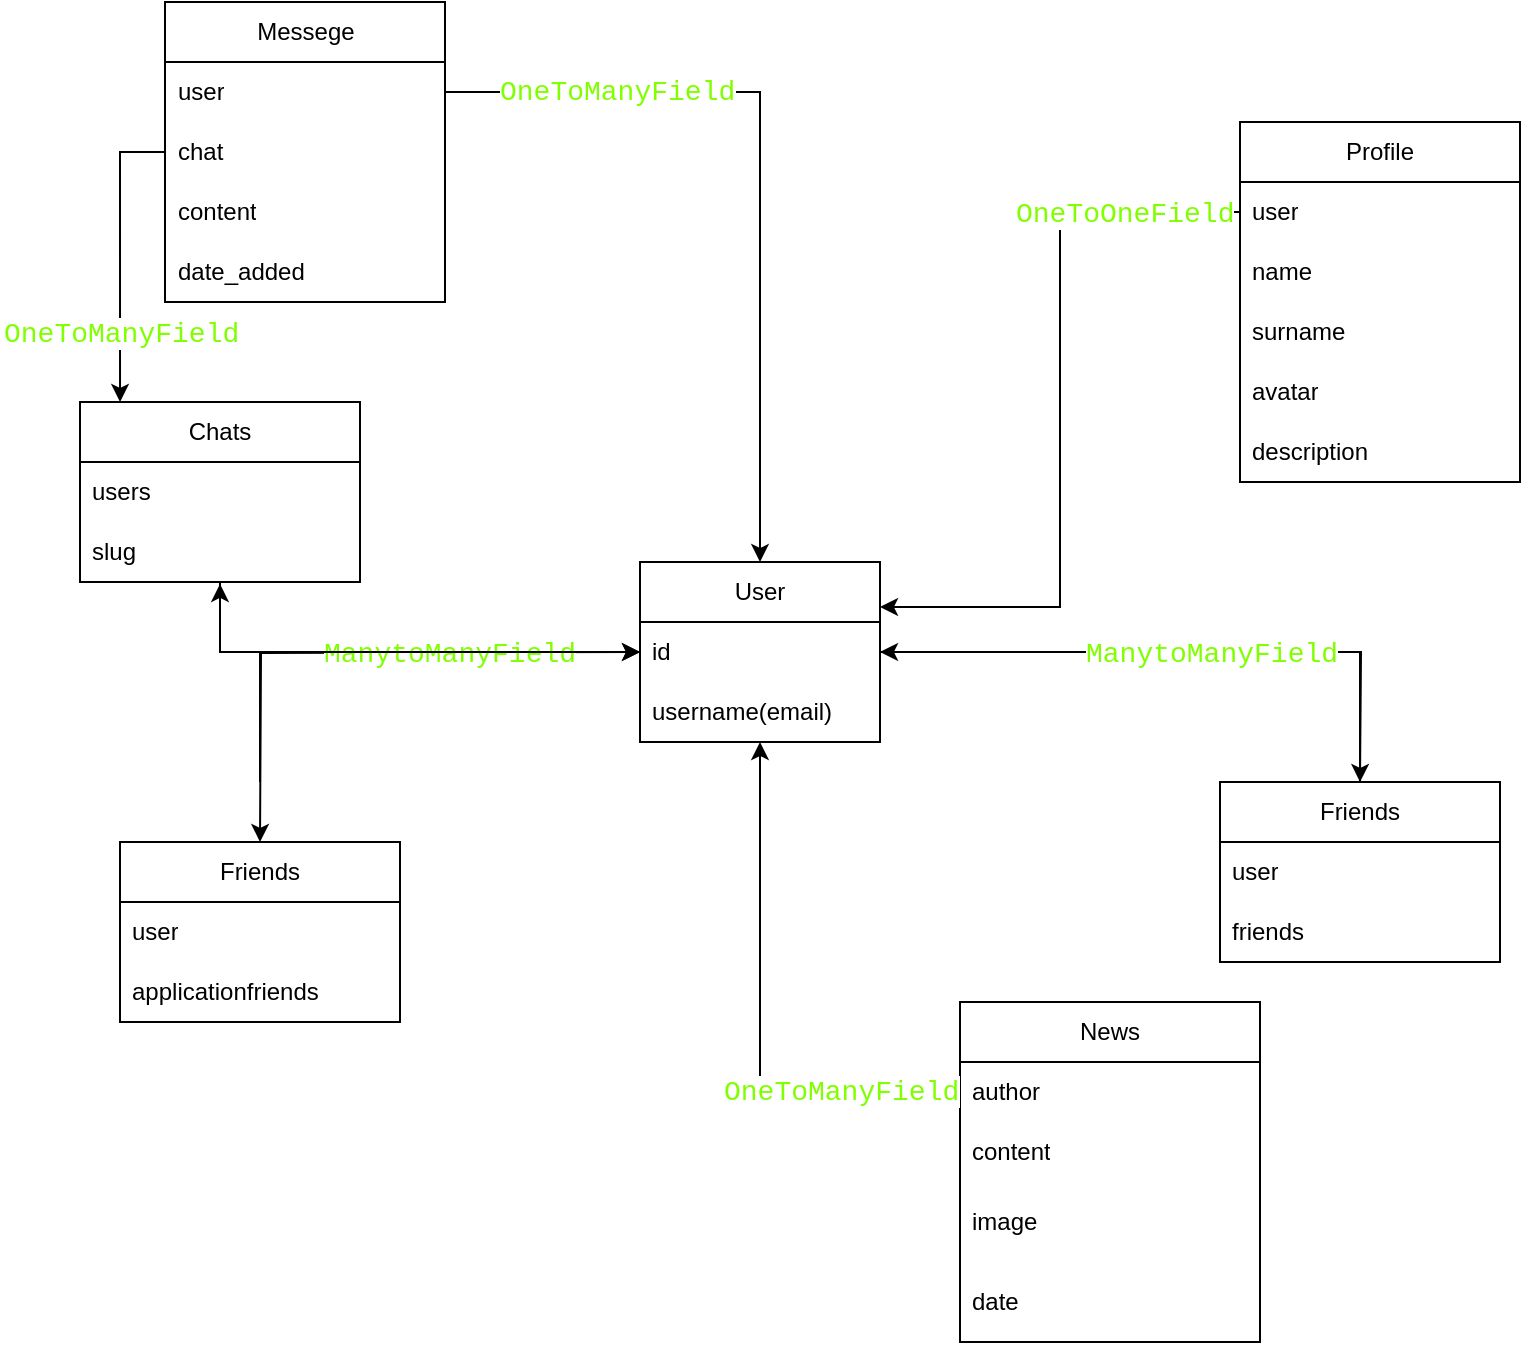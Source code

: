 <mxfile version="23.0.2" type="device">
  <diagram name="Страница — 1" id="-bYhfY6eNMoUD6Uy8IfQ">
    <mxGraphModel dx="2261" dy="780" grid="1" gridSize="10" guides="1" tooltips="1" connect="1" arrows="1" fold="1" page="1" pageScale="1" pageWidth="827" pageHeight="1169" math="0" shadow="0">
      <root>
        <mxCell id="0" />
        <mxCell id="1" parent="0" />
        <mxCell id="zaGGklNgnagbpcNtSMc4-3" value="Profile" style="swimlane;fontStyle=0;childLayout=stackLayout;horizontal=1;startSize=30;horizontalStack=0;resizeParent=1;resizeParentMax=0;resizeLast=0;collapsible=1;marginBottom=0;whiteSpace=wrap;html=1;" parent="1" vertex="1">
          <mxGeometry x="-200" y="70" width="140" height="180" as="geometry" />
        </mxCell>
        <mxCell id="zaGGklNgnagbpcNtSMc4-27" value="user" style="text;strokeColor=none;fillColor=none;align=left;verticalAlign=middle;spacingLeft=4;spacingRight=4;overflow=hidden;points=[[0,0.5],[1,0.5]];portConstraint=eastwest;rotatable=0;whiteSpace=wrap;html=1;" parent="zaGGklNgnagbpcNtSMc4-3" vertex="1">
          <mxGeometry y="30" width="140" height="30" as="geometry" />
        </mxCell>
        <mxCell id="zaGGklNgnagbpcNtSMc4-4" value="name" style="text;strokeColor=none;fillColor=none;align=left;verticalAlign=middle;spacingLeft=4;spacingRight=4;overflow=hidden;points=[[0,0.5],[1,0.5]];portConstraint=eastwest;rotatable=0;whiteSpace=wrap;html=1;" parent="zaGGklNgnagbpcNtSMc4-3" vertex="1">
          <mxGeometry y="60" width="140" height="30" as="geometry" />
        </mxCell>
        <mxCell id="zaGGklNgnagbpcNtSMc4-5" value="surname" style="text;strokeColor=none;fillColor=none;align=left;verticalAlign=middle;spacingLeft=4;spacingRight=4;overflow=hidden;points=[[0,0.5],[1,0.5]];portConstraint=eastwest;rotatable=0;whiteSpace=wrap;html=1;" parent="zaGGklNgnagbpcNtSMc4-3" vertex="1">
          <mxGeometry y="90" width="140" height="30" as="geometry" />
        </mxCell>
        <mxCell id="zaGGklNgnagbpcNtSMc4-6" value="avatar" style="text;strokeColor=none;fillColor=none;align=left;verticalAlign=middle;spacingLeft=4;spacingRight=4;overflow=hidden;points=[[0,0.5],[1,0.5]];portConstraint=eastwest;rotatable=0;whiteSpace=wrap;html=1;" parent="zaGGklNgnagbpcNtSMc4-3" vertex="1">
          <mxGeometry y="120" width="140" height="30" as="geometry" />
        </mxCell>
        <mxCell id="zaGGklNgnagbpcNtSMc4-13" value="description" style="text;strokeColor=none;fillColor=none;align=left;verticalAlign=middle;spacingLeft=4;spacingRight=4;overflow=hidden;points=[[0,0.5],[1,0.5]];portConstraint=eastwest;rotatable=0;whiteSpace=wrap;html=1;" parent="zaGGklNgnagbpcNtSMc4-3" vertex="1">
          <mxGeometry y="150" width="140" height="30" as="geometry" />
        </mxCell>
        <mxCell id="zaGGklNgnagbpcNtSMc4-36" style="edgeStyle=orthogonalEdgeStyle;rounded=0;orthogonalLoop=1;jettySize=auto;html=1;" parent="1" source="zaGGklNgnagbpcNtSMc4-7" edge="1">
          <mxGeometry relative="1" as="geometry">
            <mxPoint x="-140.0" y="400" as="targetPoint" />
          </mxGeometry>
        </mxCell>
        <mxCell id="8_eLsNza2eU6WXyvSuzs-7" style="edgeStyle=orthogonalEdgeStyle;rounded=0;orthogonalLoop=1;jettySize=auto;html=1;entryX=0.5;entryY=0;entryDx=0;entryDy=0;" edge="1" parent="1">
          <mxGeometry relative="1" as="geometry">
            <mxPoint x="-500" y="335" as="sourcePoint" />
            <mxPoint x="-690" y="430" as="targetPoint" />
          </mxGeometry>
        </mxCell>
        <mxCell id="zaGGklNgnagbpcNtSMc4-7" value="User" style="swimlane;fontStyle=0;childLayout=stackLayout;horizontal=1;startSize=30;horizontalStack=0;resizeParent=1;resizeParentMax=0;resizeLast=0;collapsible=1;marginBottom=0;whiteSpace=wrap;html=1;" parent="1" vertex="1">
          <mxGeometry x="-500" y="290" width="120" height="90" as="geometry" />
        </mxCell>
        <mxCell id="zaGGklNgnagbpcNtSMc4-8" value="id" style="text;strokeColor=none;fillColor=none;align=left;verticalAlign=middle;spacingLeft=4;spacingRight=4;overflow=hidden;points=[[0,0.5],[1,0.5]];portConstraint=eastwest;rotatable=0;whiteSpace=wrap;html=1;" parent="zaGGklNgnagbpcNtSMc4-7" vertex="1">
          <mxGeometry y="30" width="120" height="30" as="geometry" />
        </mxCell>
        <mxCell id="zaGGklNgnagbpcNtSMc4-9" value="username(email)" style="text;strokeColor=none;fillColor=none;align=left;verticalAlign=middle;spacingLeft=4;spacingRight=4;overflow=hidden;points=[[0,0.5],[1,0.5]];portConstraint=eastwest;rotatable=0;whiteSpace=wrap;html=1;" parent="zaGGklNgnagbpcNtSMc4-7" vertex="1">
          <mxGeometry y="60" width="120" height="30" as="geometry" />
        </mxCell>
        <mxCell id="zaGGklNgnagbpcNtSMc4-17" value="News" style="swimlane;fontStyle=0;childLayout=stackLayout;horizontal=1;startSize=30;horizontalStack=0;resizeParent=1;resizeParentMax=0;resizeLast=0;collapsible=1;marginBottom=0;whiteSpace=wrap;html=1;" parent="1" vertex="1">
          <mxGeometry x="-340" y="510" width="150" height="170" as="geometry" />
        </mxCell>
        <mxCell id="zaGGklNgnagbpcNtSMc4-18" value="author" style="text;strokeColor=none;fillColor=none;align=left;verticalAlign=middle;spacingLeft=4;spacingRight=4;overflow=hidden;points=[[0,0.5],[1,0.5]];portConstraint=eastwest;rotatable=0;whiteSpace=wrap;html=1;" parent="zaGGklNgnagbpcNtSMc4-17" vertex="1">
          <mxGeometry y="30" width="150" height="30" as="geometry" />
        </mxCell>
        <mxCell id="zaGGklNgnagbpcNtSMc4-19" value="content" style="text;strokeColor=none;fillColor=none;align=left;verticalAlign=middle;spacingLeft=4;spacingRight=4;overflow=hidden;points=[[0,0.5],[1,0.5]];portConstraint=eastwest;rotatable=0;whiteSpace=wrap;html=1;" parent="zaGGklNgnagbpcNtSMc4-17" vertex="1">
          <mxGeometry y="60" width="150" height="30" as="geometry" />
        </mxCell>
        <mxCell id="zaGGklNgnagbpcNtSMc4-20" value="image" style="text;strokeColor=none;fillColor=none;align=left;verticalAlign=middle;spacingLeft=4;spacingRight=4;overflow=hidden;points=[[0,0.5],[1,0.5]];portConstraint=eastwest;rotatable=0;whiteSpace=wrap;html=1;" parent="zaGGklNgnagbpcNtSMc4-17" vertex="1">
          <mxGeometry y="90" width="150" height="40" as="geometry" />
        </mxCell>
        <mxCell id="zaGGklNgnagbpcNtSMc4-56" value="date" style="text;strokeColor=none;fillColor=none;align=left;verticalAlign=middle;spacingLeft=4;spacingRight=4;overflow=hidden;points=[[0,0.5],[1,0.5]];portConstraint=eastwest;rotatable=0;whiteSpace=wrap;html=1;" parent="zaGGklNgnagbpcNtSMc4-17" vertex="1">
          <mxGeometry y="130" width="150" height="40" as="geometry" />
        </mxCell>
        <mxCell id="zaGGklNgnagbpcNtSMc4-28" style="edgeStyle=orthogonalEdgeStyle;rounded=0;orthogonalLoop=1;jettySize=auto;html=1;entryX=1;entryY=0.25;entryDx=0;entryDy=0;" parent="1" source="zaGGklNgnagbpcNtSMc4-27" target="zaGGklNgnagbpcNtSMc4-7" edge="1">
          <mxGeometry relative="1" as="geometry" />
        </mxCell>
        <mxCell id="zaGGklNgnagbpcNtSMc4-34" style="edgeStyle=orthogonalEdgeStyle;rounded=0;orthogonalLoop=1;jettySize=auto;html=1;" parent="1" source="zaGGklNgnagbpcNtSMc4-30" target="zaGGklNgnagbpcNtSMc4-7" edge="1">
          <mxGeometry relative="1" as="geometry">
            <Array as="points">
              <mxPoint x="-140" y="335" />
            </Array>
          </mxGeometry>
        </mxCell>
        <mxCell id="zaGGklNgnagbpcNtSMc4-30" value="Friends" style="swimlane;fontStyle=0;childLayout=stackLayout;horizontal=1;startSize=30;horizontalStack=0;resizeParent=1;resizeParentMax=0;resizeLast=0;collapsible=1;marginBottom=0;whiteSpace=wrap;html=1;" parent="1" vertex="1">
          <mxGeometry x="-210" y="400" width="140" height="90" as="geometry" />
        </mxCell>
        <mxCell id="zaGGklNgnagbpcNtSMc4-31" value="user" style="text;strokeColor=none;fillColor=none;align=left;verticalAlign=middle;spacingLeft=4;spacingRight=4;overflow=hidden;points=[[0,0.5],[1,0.5]];portConstraint=eastwest;rotatable=0;whiteSpace=wrap;html=1;" parent="zaGGklNgnagbpcNtSMc4-30" vertex="1">
          <mxGeometry y="30" width="140" height="30" as="geometry" />
        </mxCell>
        <mxCell id="8_eLsNza2eU6WXyvSuzs-1" value="friends" style="text;strokeColor=none;fillColor=none;align=left;verticalAlign=middle;spacingLeft=4;spacingRight=4;overflow=hidden;points=[[0,0.5],[1,0.5]];portConstraint=eastwest;rotatable=0;whiteSpace=wrap;html=1;" vertex="1" parent="zaGGklNgnagbpcNtSMc4-30">
          <mxGeometry y="60" width="140" height="30" as="geometry" />
        </mxCell>
        <mxCell id="zaGGklNgnagbpcNtSMc4-44" style="edgeStyle=orthogonalEdgeStyle;rounded=0;orthogonalLoop=1;jettySize=auto;html=1;entryX=0;entryY=0.5;entryDx=0;entryDy=0;" parent="1" source="zaGGklNgnagbpcNtSMc4-39" target="zaGGklNgnagbpcNtSMc4-8" edge="1">
          <mxGeometry relative="1" as="geometry" />
        </mxCell>
        <mxCell id="zaGGklNgnagbpcNtSMc4-39" value="Chats" style="swimlane;fontStyle=0;childLayout=stackLayout;horizontal=1;startSize=30;horizontalStack=0;resizeParent=1;resizeParentMax=0;resizeLast=0;collapsible=1;marginBottom=0;whiteSpace=wrap;html=1;" parent="1" vertex="1">
          <mxGeometry x="-780" y="210" width="140" height="90" as="geometry" />
        </mxCell>
        <mxCell id="zaGGklNgnagbpcNtSMc4-40" value="users" style="text;strokeColor=none;fillColor=none;align=left;verticalAlign=middle;spacingLeft=4;spacingRight=4;overflow=hidden;points=[[0,0.5],[1,0.5]];portConstraint=eastwest;rotatable=0;whiteSpace=wrap;html=1;" parent="zaGGklNgnagbpcNtSMc4-39" vertex="1">
          <mxGeometry y="30" width="140" height="30" as="geometry" />
        </mxCell>
        <mxCell id="zaGGklNgnagbpcNtSMc4-41" value="slug" style="text;strokeColor=none;fillColor=none;align=left;verticalAlign=middle;spacingLeft=4;spacingRight=4;overflow=hidden;points=[[0,0.5],[1,0.5]];portConstraint=eastwest;rotatable=0;whiteSpace=wrap;html=1;" parent="zaGGklNgnagbpcNtSMc4-39" vertex="1">
          <mxGeometry y="60" width="140" height="30" as="geometry" />
        </mxCell>
        <mxCell id="zaGGklNgnagbpcNtSMc4-45" value="Messege" style="swimlane;fontStyle=0;childLayout=stackLayout;horizontal=1;startSize=30;horizontalStack=0;resizeParent=1;resizeParentMax=0;resizeLast=0;collapsible=1;marginBottom=0;whiteSpace=wrap;html=1;" parent="1" vertex="1">
          <mxGeometry x="-737.5" y="10" width="140" height="150" as="geometry" />
        </mxCell>
        <mxCell id="zaGGklNgnagbpcNtSMc4-46" value="user" style="text;strokeColor=none;fillColor=none;align=left;verticalAlign=middle;spacingLeft=4;spacingRight=4;overflow=hidden;points=[[0,0.5],[1,0.5]];portConstraint=eastwest;rotatable=0;whiteSpace=wrap;html=1;" parent="zaGGklNgnagbpcNtSMc4-45" vertex="1">
          <mxGeometry y="30" width="140" height="30" as="geometry" />
        </mxCell>
        <mxCell id="zaGGklNgnagbpcNtSMc4-47" value="chat" style="text;strokeColor=none;fillColor=none;align=left;verticalAlign=middle;spacingLeft=4;spacingRight=4;overflow=hidden;points=[[0,0.5],[1,0.5]];portConstraint=eastwest;rotatable=0;whiteSpace=wrap;html=1;" parent="zaGGklNgnagbpcNtSMc4-45" vertex="1">
          <mxGeometry y="60" width="140" height="30" as="geometry" />
        </mxCell>
        <mxCell id="zaGGklNgnagbpcNtSMc4-48" value="content" style="text;strokeColor=none;fillColor=none;align=left;verticalAlign=middle;spacingLeft=4;spacingRight=4;overflow=hidden;points=[[0,0.5],[1,0.5]];portConstraint=eastwest;rotatable=0;whiteSpace=wrap;html=1;" parent="zaGGklNgnagbpcNtSMc4-45" vertex="1">
          <mxGeometry y="90" width="140" height="30" as="geometry" />
        </mxCell>
        <mxCell id="zaGGklNgnagbpcNtSMc4-51" value="date_added" style="text;strokeColor=none;fillColor=none;align=left;verticalAlign=middle;spacingLeft=4;spacingRight=4;overflow=hidden;points=[[0,0.5],[1,0.5]];portConstraint=eastwest;rotatable=0;whiteSpace=wrap;html=1;" parent="zaGGklNgnagbpcNtSMc4-45" vertex="1">
          <mxGeometry y="120" width="140" height="30" as="geometry" />
        </mxCell>
        <mxCell id="zaGGklNgnagbpcNtSMc4-57" value="&lt;div style=&quot;font-family: Consolas, &amp;quot;Courier New&amp;quot;, monospace; font-weight: normal; font-size: 14px; line-height: 19px;&quot;&gt;&lt;div style=&quot;&quot;&gt;&lt;span style=&quot;background-color: rgb(255, 255, 255);&quot;&gt;ManytoManyField&lt;/span&gt;&lt;/div&gt;&lt;/div&gt;" style="text;whiteSpace=wrap;html=1;fontColor=#80FF00;" parent="1" vertex="1">
          <mxGeometry x="-278.75" y="320" width="97.5" height="25" as="geometry" />
        </mxCell>
        <mxCell id="zaGGklNgnagbpcNtSMc4-58" style="edgeStyle=orthogonalEdgeStyle;rounded=0;orthogonalLoop=1;jettySize=auto;html=1;entryX=0.5;entryY=1.033;entryDx=0;entryDy=0;entryPerimeter=0;" parent="1" source="zaGGklNgnagbpcNtSMc4-7" target="zaGGklNgnagbpcNtSMc4-41" edge="1">
          <mxGeometry relative="1" as="geometry">
            <Array as="points">
              <mxPoint x="-710" y="335" />
            </Array>
          </mxGeometry>
        </mxCell>
        <mxCell id="zaGGklNgnagbpcNtSMc4-62" style="edgeStyle=orthogonalEdgeStyle;rounded=0;orthogonalLoop=1;jettySize=auto;html=1;entryX=0.5;entryY=0;entryDx=0;entryDy=0;" parent="1" source="zaGGklNgnagbpcNtSMc4-46" target="zaGGklNgnagbpcNtSMc4-7" edge="1">
          <mxGeometry relative="1" as="geometry" />
        </mxCell>
        <mxCell id="zaGGklNgnagbpcNtSMc4-63" style="edgeStyle=orthogonalEdgeStyle;rounded=0;orthogonalLoop=1;jettySize=auto;html=1;entryX=0.143;entryY=0;entryDx=0;entryDy=0;entryPerimeter=0;" parent="1" source="zaGGklNgnagbpcNtSMc4-47" target="zaGGklNgnagbpcNtSMc4-39" edge="1">
          <mxGeometry relative="1" as="geometry" />
        </mxCell>
        <mxCell id="zaGGklNgnagbpcNtSMc4-64" style="edgeStyle=orthogonalEdgeStyle;rounded=0;orthogonalLoop=1;jettySize=auto;html=1;" parent="1" source="zaGGklNgnagbpcNtSMc4-18" target="zaGGklNgnagbpcNtSMc4-7" edge="1">
          <mxGeometry relative="1" as="geometry" />
        </mxCell>
        <mxCell id="zaGGklNgnagbpcNtSMc4-53" value="&lt;span style=&quot;color: rgb(128, 255, 0); font-family: Consolas, &amp;quot;Courier New&amp;quot;, monospace; font-size: 14px; font-style: normal; font-variant-ligatures: normal; font-variant-caps: normal; font-weight: 400; letter-spacing: normal; orphans: 2; text-align: left; text-indent: 0px; text-transform: none; widows: 2; word-spacing: 0px; -webkit-text-stroke-width: 0px; background-color: rgb(255, 255, 255); text-decoration-thickness: initial; text-decoration-style: initial; text-decoration-color: initial; float: none; display: inline !important;&quot;&gt;OneToManyField&lt;/span&gt;" style="text;whiteSpace=wrap;html=1;" parent="1" vertex="1">
          <mxGeometry x="-572.5" y="40" width="140" height="40" as="geometry" />
        </mxCell>
        <mxCell id="zaGGklNgnagbpcNtSMc4-16" value="&lt;div style=&quot;font-family: Consolas, &amp;quot;Courier New&amp;quot;, monospace; font-weight: normal; font-size: 14px; line-height: 19px;&quot;&gt;&lt;div style=&quot;&quot;&gt;&lt;span style=&quot;background-color: rgb(255, 255, 255);&quot;&gt;OneToOneField&lt;/span&gt;&lt;/div&gt;&lt;/div&gt;" style="text;whiteSpace=wrap;html=1;fontColor=#80FF00;" parent="1" vertex="1">
          <mxGeometry x="-313.75" y="100" width="97.5" height="30" as="geometry" />
        </mxCell>
        <mxCell id="zaGGklNgnagbpcNtSMc4-29" value="&lt;div style=&quot;font-family: Consolas, &amp;quot;Courier New&amp;quot;, monospace; font-weight: normal; font-size: 14px; line-height: 19px;&quot;&gt;&lt;div style=&quot;&quot;&gt;&lt;span style=&quot;background-color: rgb(255, 255, 255);&quot;&gt;OneToManyField&lt;/span&gt;&lt;/div&gt;&lt;/div&gt;" style="text;whiteSpace=wrap;html=1;fontColor=#80FF00;" parent="1" vertex="1">
          <mxGeometry x="-820" y="160" width="97.5" height="30" as="geometry" />
        </mxCell>
        <mxCell id="zaGGklNgnagbpcNtSMc4-38" value="&lt;div style=&quot;font-family: Consolas, &amp;quot;Courier New&amp;quot;, monospace; font-weight: normal; font-size: 14px; line-height: 19px;&quot;&gt;&lt;div style=&quot;&quot;&gt;&lt;span style=&quot;background-color: rgb(255, 255, 255);&quot;&gt;ManytoManyField&lt;/span&gt;&lt;/div&gt;&lt;/div&gt;" style="text;whiteSpace=wrap;html=1;fontColor=#80FF00;" parent="1" vertex="1">
          <mxGeometry x="-660" y="320" width="97.5" height="25" as="geometry" />
        </mxCell>
        <mxCell id="zaGGklNgnagbpcNtSMc4-54" value="&lt;span style=&quot;color: rgb(128, 255, 0); font-family: Consolas, &amp;quot;Courier New&amp;quot;, monospace; font-size: 14px; font-style: normal; font-variant-ligatures: normal; font-variant-caps: normal; font-weight: 400; letter-spacing: normal; orphans: 2; text-align: left; text-indent: 0px; text-transform: none; widows: 2; word-spacing: 0px; -webkit-text-stroke-width: 0px; background-color: rgb(255, 255, 255); text-decoration-thickness: initial; text-decoration-style: initial; text-decoration-color: initial; float: none; display: inline !important;&quot;&gt;OneToManyField&lt;/span&gt;" style="text;whiteSpace=wrap;html=1;" parent="1" vertex="1">
          <mxGeometry x="-460" y="540" width="140" height="40" as="geometry" />
        </mxCell>
        <mxCell id="8_eLsNza2eU6WXyvSuzs-6" style="edgeStyle=orthogonalEdgeStyle;rounded=0;orthogonalLoop=1;jettySize=auto;html=1;" edge="1" parent="1">
          <mxGeometry relative="1" as="geometry">
            <mxPoint x="-690" y="400" as="sourcePoint" />
            <mxPoint x="-500" y="335" as="targetPoint" />
            <Array as="points">
              <mxPoint x="-690" y="335" />
            </Array>
          </mxGeometry>
        </mxCell>
        <mxCell id="8_eLsNza2eU6WXyvSuzs-2" value="Friends" style="swimlane;fontStyle=0;childLayout=stackLayout;horizontal=1;startSize=30;horizontalStack=0;resizeParent=1;resizeParentMax=0;resizeLast=0;collapsible=1;marginBottom=0;whiteSpace=wrap;html=1;" vertex="1" parent="1">
          <mxGeometry x="-760" y="430" width="140" height="90" as="geometry" />
        </mxCell>
        <mxCell id="8_eLsNza2eU6WXyvSuzs-3" value="user" style="text;strokeColor=none;fillColor=none;align=left;verticalAlign=middle;spacingLeft=4;spacingRight=4;overflow=hidden;points=[[0,0.5],[1,0.5]];portConstraint=eastwest;rotatable=0;whiteSpace=wrap;html=1;" vertex="1" parent="8_eLsNza2eU6WXyvSuzs-2">
          <mxGeometry y="30" width="140" height="30" as="geometry" />
        </mxCell>
        <mxCell id="8_eLsNza2eU6WXyvSuzs-5" value="applicationfriends" style="text;strokeColor=none;fillColor=none;align=left;verticalAlign=middle;spacingLeft=4;spacingRight=4;overflow=hidden;points=[[0,0.5],[1,0.5]];portConstraint=eastwest;rotatable=0;whiteSpace=wrap;html=1;" vertex="1" parent="8_eLsNza2eU6WXyvSuzs-2">
          <mxGeometry y="60" width="140" height="30" as="geometry" />
        </mxCell>
      </root>
    </mxGraphModel>
  </diagram>
</mxfile>

